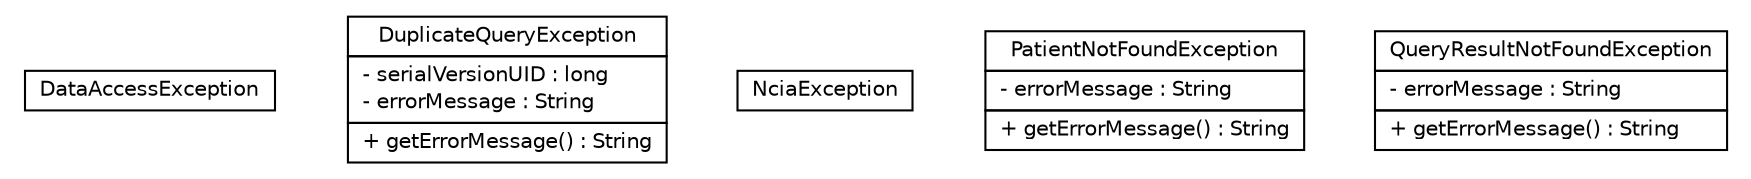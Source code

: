#!/usr/local/bin/dot
#
# Class diagram 
# Generated by UmlGraph version 4.8 (http://www.spinellis.gr/sw/umlgraph)
#

digraph G {
	edge [fontname="Helvetica",fontsize=10,labelfontname="Helvetica",labelfontsize=10];
	node [fontname="Helvetica",fontsize=10,shape=plaintext];
	// gov.nih.nci.ncia.exception.DataAccessException
	c1846 [label=<<table border="0" cellborder="1" cellspacing="0" cellpadding="2" port="p" href="./DataAccessException.html">
		<tr><td><table border="0" cellspacing="0" cellpadding="1">
			<tr><td> DataAccessException </td></tr>
		</table></td></tr>
		</table>>, fontname="Helvetica", fontcolor="black", fontsize=10.0];
	// gov.nih.nci.ncia.exception.DuplicateQueryException
	c1847 [label=<<table border="0" cellborder="1" cellspacing="0" cellpadding="2" port="p" href="./DuplicateQueryException.html">
		<tr><td><table border="0" cellspacing="0" cellpadding="1">
			<tr><td> DuplicateQueryException </td></tr>
		</table></td></tr>
		<tr><td><table border="0" cellspacing="0" cellpadding="1">
			<tr><td align="left"> - serialVersionUID : long </td></tr>
			<tr><td align="left"> - errorMessage : String </td></tr>
		</table></td></tr>
		<tr><td><table border="0" cellspacing="0" cellpadding="1">
			<tr><td align="left"> + getErrorMessage() : String </td></tr>
		</table></td></tr>
		</table>>, fontname="Helvetica", fontcolor="black", fontsize=10.0];
	// gov.nih.nci.ncia.exception.NciaException
	c1848 [label=<<table border="0" cellborder="1" cellspacing="0" cellpadding="2" port="p" href="./NciaException.html">
		<tr><td><table border="0" cellspacing="0" cellpadding="1">
			<tr><td> NciaException </td></tr>
		</table></td></tr>
		</table>>, fontname="Helvetica", fontcolor="black", fontsize=10.0];
	// gov.nih.nci.ncia.exception.PatientNotFoundException
	c1849 [label=<<table border="0" cellborder="1" cellspacing="0" cellpadding="2" port="p" href="./PatientNotFoundException.html">
		<tr><td><table border="0" cellspacing="0" cellpadding="1">
			<tr><td> PatientNotFoundException </td></tr>
		</table></td></tr>
		<tr><td><table border="0" cellspacing="0" cellpadding="1">
			<tr><td align="left"> - errorMessage : String </td></tr>
		</table></td></tr>
		<tr><td><table border="0" cellspacing="0" cellpadding="1">
			<tr><td align="left"> + getErrorMessage() : String </td></tr>
		</table></td></tr>
		</table>>, fontname="Helvetica", fontcolor="black", fontsize=10.0];
	// gov.nih.nci.ncia.exception.QueryResultNotFoundException
	c1850 [label=<<table border="0" cellborder="1" cellspacing="0" cellpadding="2" port="p" href="./QueryResultNotFoundException.html">
		<tr><td><table border="0" cellspacing="0" cellpadding="1">
			<tr><td> QueryResultNotFoundException </td></tr>
		</table></td></tr>
		<tr><td><table border="0" cellspacing="0" cellpadding="1">
			<tr><td align="left"> - errorMessage : String </td></tr>
		</table></td></tr>
		<tr><td><table border="0" cellspacing="0" cellpadding="1">
			<tr><td align="left"> + getErrorMessage() : String </td></tr>
		</table></td></tr>
		</table>>, fontname="Helvetica", fontcolor="black", fontsize=10.0];
}

